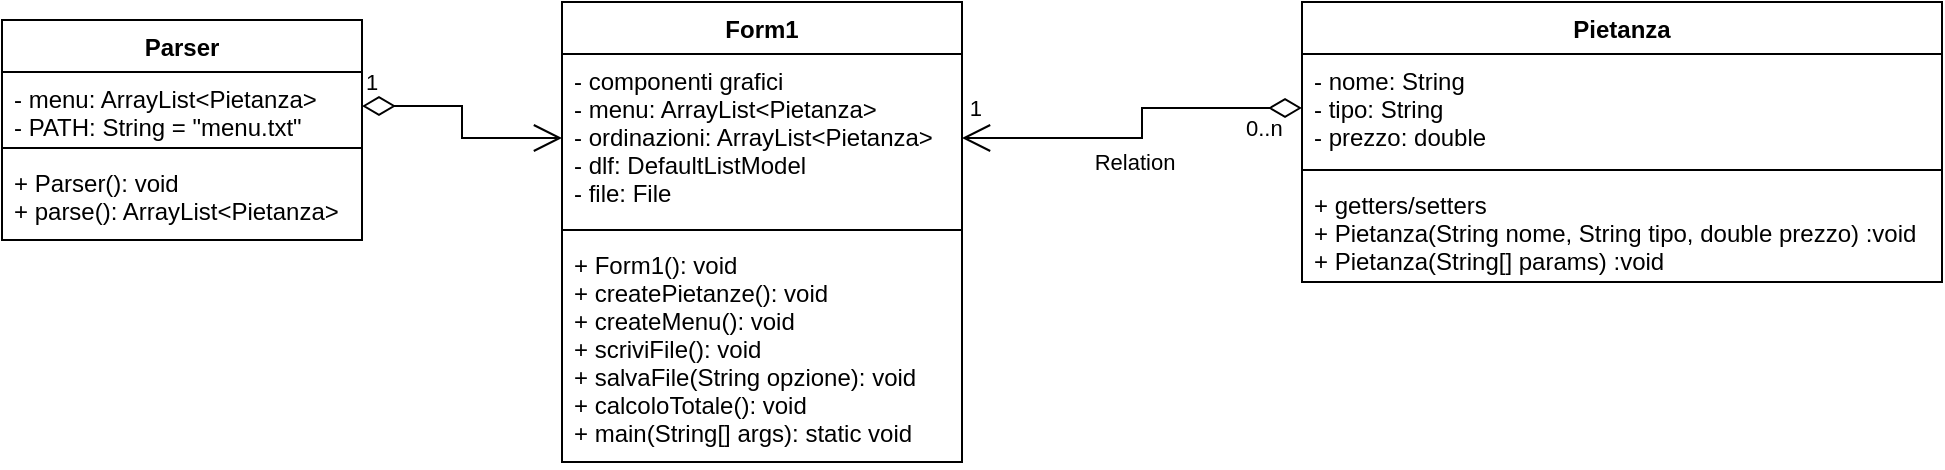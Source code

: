 <mxfile version="20.3.6" type="github">
  <diagram id="E9_SUeB8e6rohgb8nidN" name="Pagina-1">
    <mxGraphModel dx="2307" dy="1262" grid="1" gridSize="10" guides="1" tooltips="1" connect="1" arrows="1" fold="1" page="1" pageScale="1" pageWidth="827" pageHeight="1169" math="0" shadow="0">
      <root>
        <mxCell id="0" />
        <mxCell id="1" parent="0" />
        <mxCell id="hBmEXXPNKr5wDFmJFhsq-1" value="Parser" style="swimlane;fontStyle=1;align=center;verticalAlign=top;childLayout=stackLayout;horizontal=1;startSize=26;horizontalStack=0;resizeParent=1;resizeParentMax=0;resizeLast=0;collapsible=1;marginBottom=0;" vertex="1" parent="1">
          <mxGeometry x="40" y="529" width="180" height="110" as="geometry" />
        </mxCell>
        <mxCell id="hBmEXXPNKr5wDFmJFhsq-2" value="- menu: ArrayList&lt;Pietanza&gt;&#xa;- PATH: String = &quot;menu.txt&quot;" style="text;strokeColor=none;fillColor=none;align=left;verticalAlign=top;spacingLeft=4;spacingRight=4;overflow=hidden;rotatable=0;points=[[0,0.5],[1,0.5]];portConstraint=eastwest;" vertex="1" parent="hBmEXXPNKr5wDFmJFhsq-1">
          <mxGeometry y="26" width="180" height="34" as="geometry" />
        </mxCell>
        <mxCell id="hBmEXXPNKr5wDFmJFhsq-3" value="" style="line;strokeWidth=1;fillColor=none;align=left;verticalAlign=middle;spacingTop=-1;spacingLeft=3;spacingRight=3;rotatable=0;labelPosition=right;points=[];portConstraint=eastwest;strokeColor=inherit;" vertex="1" parent="hBmEXXPNKr5wDFmJFhsq-1">
          <mxGeometry y="60" width="180" height="8" as="geometry" />
        </mxCell>
        <mxCell id="hBmEXXPNKr5wDFmJFhsq-4" value="+ Parser(): void&#xa;+ parse(): ArrayList&lt;Pietanza&gt;" style="text;strokeColor=none;fillColor=none;align=left;verticalAlign=top;spacingLeft=4;spacingRight=4;overflow=hidden;rotatable=0;points=[[0,0.5],[1,0.5]];portConstraint=eastwest;" vertex="1" parent="hBmEXXPNKr5wDFmJFhsq-1">
          <mxGeometry y="68" width="180" height="42" as="geometry" />
        </mxCell>
        <mxCell id="hBmEXXPNKr5wDFmJFhsq-5" value="Form1" style="swimlane;fontStyle=1;align=center;verticalAlign=top;childLayout=stackLayout;horizontal=1;startSize=26;horizontalStack=0;resizeParent=1;resizeParentMax=0;resizeLast=0;collapsible=1;marginBottom=0;" vertex="1" parent="1">
          <mxGeometry x="320" y="520" width="200" height="230" as="geometry" />
        </mxCell>
        <mxCell id="hBmEXXPNKr5wDFmJFhsq-6" value="- componenti grafici&#xa;- menu: ArrayList&lt;Pietanza&gt;&#xa;- ordinazioni: ArrayList&lt;Pietanza&gt;&#xa;- dlf: DefaultListModel&#xa;- file: File" style="text;strokeColor=none;fillColor=none;align=left;verticalAlign=top;spacingLeft=4;spacingRight=4;overflow=hidden;rotatable=0;points=[[0,0.5],[1,0.5]];portConstraint=eastwest;" vertex="1" parent="hBmEXXPNKr5wDFmJFhsq-5">
          <mxGeometry y="26" width="200" height="84" as="geometry" />
        </mxCell>
        <mxCell id="hBmEXXPNKr5wDFmJFhsq-7" value="" style="line;strokeWidth=1;fillColor=none;align=left;verticalAlign=middle;spacingTop=-1;spacingLeft=3;spacingRight=3;rotatable=0;labelPosition=right;points=[];portConstraint=eastwest;strokeColor=inherit;" vertex="1" parent="hBmEXXPNKr5wDFmJFhsq-5">
          <mxGeometry y="110" width="200" height="8" as="geometry" />
        </mxCell>
        <mxCell id="hBmEXXPNKr5wDFmJFhsq-8" value="+ Form1(): void&#xa;+ createPietanze(): void&#xa;+ createMenu(): void&#xa;+ scriviFile(): void&#xa;+ salvaFile(String opzione): void&#xa;+ calcoloTotale(): void&#xa;+ main(String[] args): static void" style="text;strokeColor=none;fillColor=none;align=left;verticalAlign=top;spacingLeft=4;spacingRight=4;overflow=hidden;rotatable=0;points=[[0,0.5],[1,0.5]];portConstraint=eastwest;" vertex="1" parent="hBmEXXPNKr5wDFmJFhsq-5">
          <mxGeometry y="118" width="200" height="112" as="geometry" />
        </mxCell>
        <mxCell id="hBmEXXPNKr5wDFmJFhsq-9" value="Pietanza" style="swimlane;fontStyle=1;align=center;verticalAlign=top;childLayout=stackLayout;horizontal=1;startSize=26;horizontalStack=0;resizeParent=1;resizeParentMax=0;resizeLast=0;collapsible=1;marginBottom=0;" vertex="1" parent="1">
          <mxGeometry x="690" y="520" width="320" height="140" as="geometry" />
        </mxCell>
        <mxCell id="hBmEXXPNKr5wDFmJFhsq-10" value="- nome: String&#xa;- tipo: String&#xa;- prezzo: double" style="text;strokeColor=none;fillColor=none;align=left;verticalAlign=top;spacingLeft=4;spacingRight=4;overflow=hidden;rotatable=0;points=[[0,0.5],[1,0.5]];portConstraint=eastwest;" vertex="1" parent="hBmEXXPNKr5wDFmJFhsq-9">
          <mxGeometry y="26" width="320" height="54" as="geometry" />
        </mxCell>
        <mxCell id="hBmEXXPNKr5wDFmJFhsq-11" value="" style="line;strokeWidth=1;fillColor=none;align=left;verticalAlign=middle;spacingTop=-1;spacingLeft=3;spacingRight=3;rotatable=0;labelPosition=right;points=[];portConstraint=eastwest;strokeColor=inherit;" vertex="1" parent="hBmEXXPNKr5wDFmJFhsq-9">
          <mxGeometry y="80" width="320" height="8" as="geometry" />
        </mxCell>
        <mxCell id="hBmEXXPNKr5wDFmJFhsq-12" value="+ getters/setters&#xa;+ Pietanza(String nome, String tipo, double prezzo) :void&#xa;+ Pietanza(String[] params) :void&#xa;" style="text;strokeColor=none;fillColor=none;align=left;verticalAlign=top;spacingLeft=4;spacingRight=4;overflow=hidden;rotatable=0;points=[[0,0.5],[1,0.5]];portConstraint=eastwest;" vertex="1" parent="hBmEXXPNKr5wDFmJFhsq-9">
          <mxGeometry y="88" width="320" height="52" as="geometry" />
        </mxCell>
        <mxCell id="hBmEXXPNKr5wDFmJFhsq-15" value="1" style="endArrow=open;html=1;endSize=12;startArrow=diamondThin;startSize=14;startFill=0;edgeStyle=orthogonalEdgeStyle;align=left;verticalAlign=bottom;rounded=0;exitX=1;exitY=0.5;exitDx=0;exitDy=0;entryX=0;entryY=0.5;entryDx=0;entryDy=0;" edge="1" parent="1" source="hBmEXXPNKr5wDFmJFhsq-2" target="hBmEXXPNKr5wDFmJFhsq-6">
          <mxGeometry x="-1" y="3" relative="1" as="geometry">
            <mxPoint x="220" y="570" as="sourcePoint" />
            <mxPoint x="320" y="570" as="targetPoint" />
            <Array as="points">
              <mxPoint x="270" y="572" />
              <mxPoint x="270" y="588" />
            </Array>
          </mxGeometry>
        </mxCell>
        <mxCell id="hBmEXXPNKr5wDFmJFhsq-17" value="Relation" style="endArrow=open;html=1;endSize=12;startArrow=diamondThin;startSize=14;startFill=0;edgeStyle=orthogonalEdgeStyle;rounded=0;exitX=0;exitY=0.5;exitDx=0;exitDy=0;entryX=1;entryY=0.5;entryDx=0;entryDy=0;" edge="1" parent="1" source="hBmEXXPNKr5wDFmJFhsq-10" target="hBmEXXPNKr5wDFmJFhsq-6">
          <mxGeometry x="0.077" y="12" relative="1" as="geometry">
            <mxPoint x="350" y="610" as="sourcePoint" />
            <mxPoint x="510" y="610" as="targetPoint" />
            <Array as="points">
              <mxPoint x="610" y="573" />
              <mxPoint x="610" y="588" />
            </Array>
            <mxPoint as="offset" />
          </mxGeometry>
        </mxCell>
        <mxCell id="hBmEXXPNKr5wDFmJFhsq-18" value="0..n" style="edgeLabel;resizable=0;html=1;align=left;verticalAlign=top;" connectable="0" vertex="1" parent="hBmEXXPNKr5wDFmJFhsq-17">
          <mxGeometry x="-1" relative="1" as="geometry">
            <mxPoint x="-30" y="-3" as="offset" />
          </mxGeometry>
        </mxCell>
        <mxCell id="hBmEXXPNKr5wDFmJFhsq-19" value="1" style="edgeLabel;resizable=0;html=1;align=right;verticalAlign=top;" connectable="0" vertex="1" parent="hBmEXXPNKr5wDFmJFhsq-17">
          <mxGeometry x="1" relative="1" as="geometry">
            <mxPoint x="10" y="-28" as="offset" />
          </mxGeometry>
        </mxCell>
      </root>
    </mxGraphModel>
  </diagram>
</mxfile>
